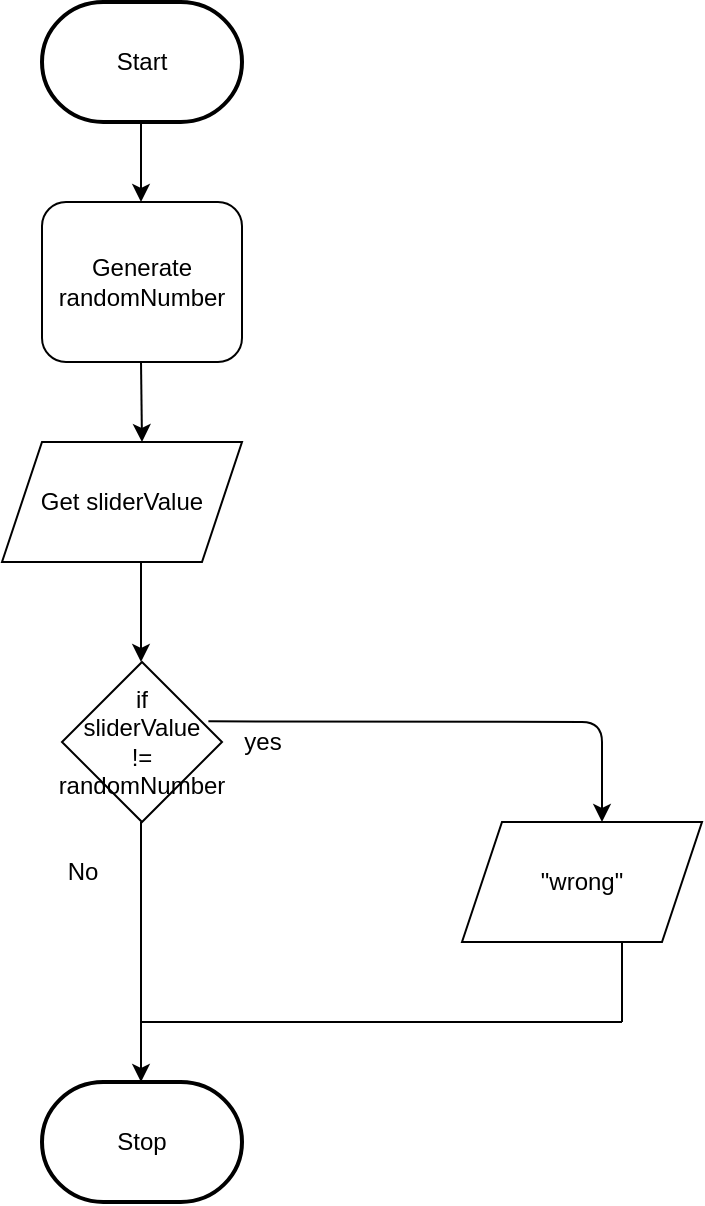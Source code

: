 <mxfile>
    <diagram id="HIP3nbAZw_EuaXWnEj3U" name="Page-1">
        <mxGraphModel dx="606" dy="523" grid="1" gridSize="10" guides="1" tooltips="1" connect="1" arrows="1" fold="1" page="1" pageScale="1" pageWidth="850" pageHeight="1100" math="0" shadow="0">
            <root>
                <mxCell id="0"/>
                <mxCell id="1" parent="0"/>
                <mxCell id="2" value="Start" style="strokeWidth=2;html=1;shape=mxgraph.flowchart.terminator;whiteSpace=wrap;" parent="1" vertex="1">
                    <mxGeometry x="240" y="20" width="100" height="60" as="geometry"/>
                </mxCell>
                <mxCell id="3" value="Stop" style="strokeWidth=2;html=1;shape=mxgraph.flowchart.terminator;whiteSpace=wrap;" parent="1" vertex="1">
                    <mxGeometry x="240" y="560" width="100" height="60" as="geometry"/>
                </mxCell>
                <mxCell id="6" value="Generate randomNumber" style="rounded=1;whiteSpace=wrap;html=1;" vertex="1" parent="1">
                    <mxGeometry x="240" y="120" width="100" height="80" as="geometry"/>
                </mxCell>
                <mxCell id="12" value="" style="edgeStyle=none;orthogonalLoop=1;jettySize=auto;html=1;" edge="1" parent="1">
                    <mxGeometry width="100" relative="1" as="geometry">
                        <mxPoint x="289.5" y="80" as="sourcePoint"/>
                        <mxPoint x="289.5" y="120" as="targetPoint"/>
                        <Array as="points"/>
                    </mxGeometry>
                </mxCell>
                <mxCell id="13" value="" style="edgeStyle=none;orthogonalLoop=1;jettySize=auto;html=1;" edge="1" parent="1">
                    <mxGeometry width="100" relative="1" as="geometry">
                        <mxPoint x="289.5" y="200" as="sourcePoint"/>
                        <mxPoint x="290" y="240" as="targetPoint"/>
                        <Array as="points"/>
                    </mxGeometry>
                </mxCell>
                <mxCell id="14" value="Get sliderValue" style="shape=parallelogram;perimeter=parallelogramPerimeter;whiteSpace=wrap;html=1;fixedSize=1;" vertex="1" parent="1">
                    <mxGeometry x="220" y="240" width="120" height="60" as="geometry"/>
                </mxCell>
                <mxCell id="15" value="" style="edgeStyle=none;orthogonalLoop=1;jettySize=auto;html=1;" edge="1" parent="1">
                    <mxGeometry width="100" relative="1" as="geometry">
                        <mxPoint x="289.5" y="300" as="sourcePoint"/>
                        <mxPoint x="289.5" y="350" as="targetPoint"/>
                        <Array as="points"/>
                    </mxGeometry>
                </mxCell>
                <mxCell id="16" value="if&lt;br&gt;sliderValue&lt;br&gt;!=&lt;br&gt;randomNumber" style="rhombus;whiteSpace=wrap;html=1;" vertex="1" parent="1">
                    <mxGeometry x="250" y="350" width="80" height="80" as="geometry"/>
                </mxCell>
                <mxCell id="18" value="" style="edgeStyle=none;orthogonalLoop=1;jettySize=auto;html=1;" edge="1" parent="1">
                    <mxGeometry width="100" relative="1" as="geometry">
                        <mxPoint x="289.5" y="430" as="sourcePoint"/>
                        <mxPoint x="289.5" y="560" as="targetPoint"/>
                        <Array as="points"/>
                    </mxGeometry>
                </mxCell>
                <mxCell id="21" value="" style="edgeStyle=none;orthogonalLoop=1;jettySize=auto;html=1;exitX=0.915;exitY=0.371;exitDx=0;exitDy=0;exitPerimeter=0;" edge="1" parent="1" source="16">
                    <mxGeometry width="100" relative="1" as="geometry">
                        <mxPoint x="330" y="390" as="sourcePoint"/>
                        <mxPoint x="520" y="430" as="targetPoint"/>
                        <Array as="points">
                            <mxPoint x="520" y="380"/>
                            <mxPoint x="520" y="410"/>
                        </Array>
                    </mxGeometry>
                </mxCell>
                <mxCell id="22" value="&quot;wrong&quot;" style="shape=parallelogram;perimeter=parallelogramPerimeter;whiteSpace=wrap;html=1;fixedSize=1;" vertex="1" parent="1">
                    <mxGeometry x="450" y="430" width="120" height="60" as="geometry"/>
                </mxCell>
                <mxCell id="23" value="yes" style="text;html=1;align=center;verticalAlign=middle;resizable=0;points=[];autosize=1;strokeColor=none;fillColor=none;" vertex="1" parent="1">
                    <mxGeometry x="330" y="375" width="40" height="30" as="geometry"/>
                </mxCell>
                <mxCell id="24" value="No" style="text;html=1;align=center;verticalAlign=middle;resizable=0;points=[];autosize=1;strokeColor=none;fillColor=none;" vertex="1" parent="1">
                    <mxGeometry x="240" y="440" width="40" height="30" as="geometry"/>
                </mxCell>
                <mxCell id="27" value="" style="endArrow=none;html=1;" edge="1" parent="1">
                    <mxGeometry width="50" height="50" relative="1" as="geometry">
                        <mxPoint x="530" y="530" as="sourcePoint"/>
                        <mxPoint x="530" y="490" as="targetPoint"/>
                    </mxGeometry>
                </mxCell>
                <mxCell id="28" value="" style="endArrow=none;html=1;" edge="1" parent="1">
                    <mxGeometry width="50" height="50" relative="1" as="geometry">
                        <mxPoint x="290" y="530" as="sourcePoint"/>
                        <mxPoint x="530" y="530" as="targetPoint"/>
                    </mxGeometry>
                </mxCell>
            </root>
        </mxGraphModel>
    </diagram>
</mxfile>